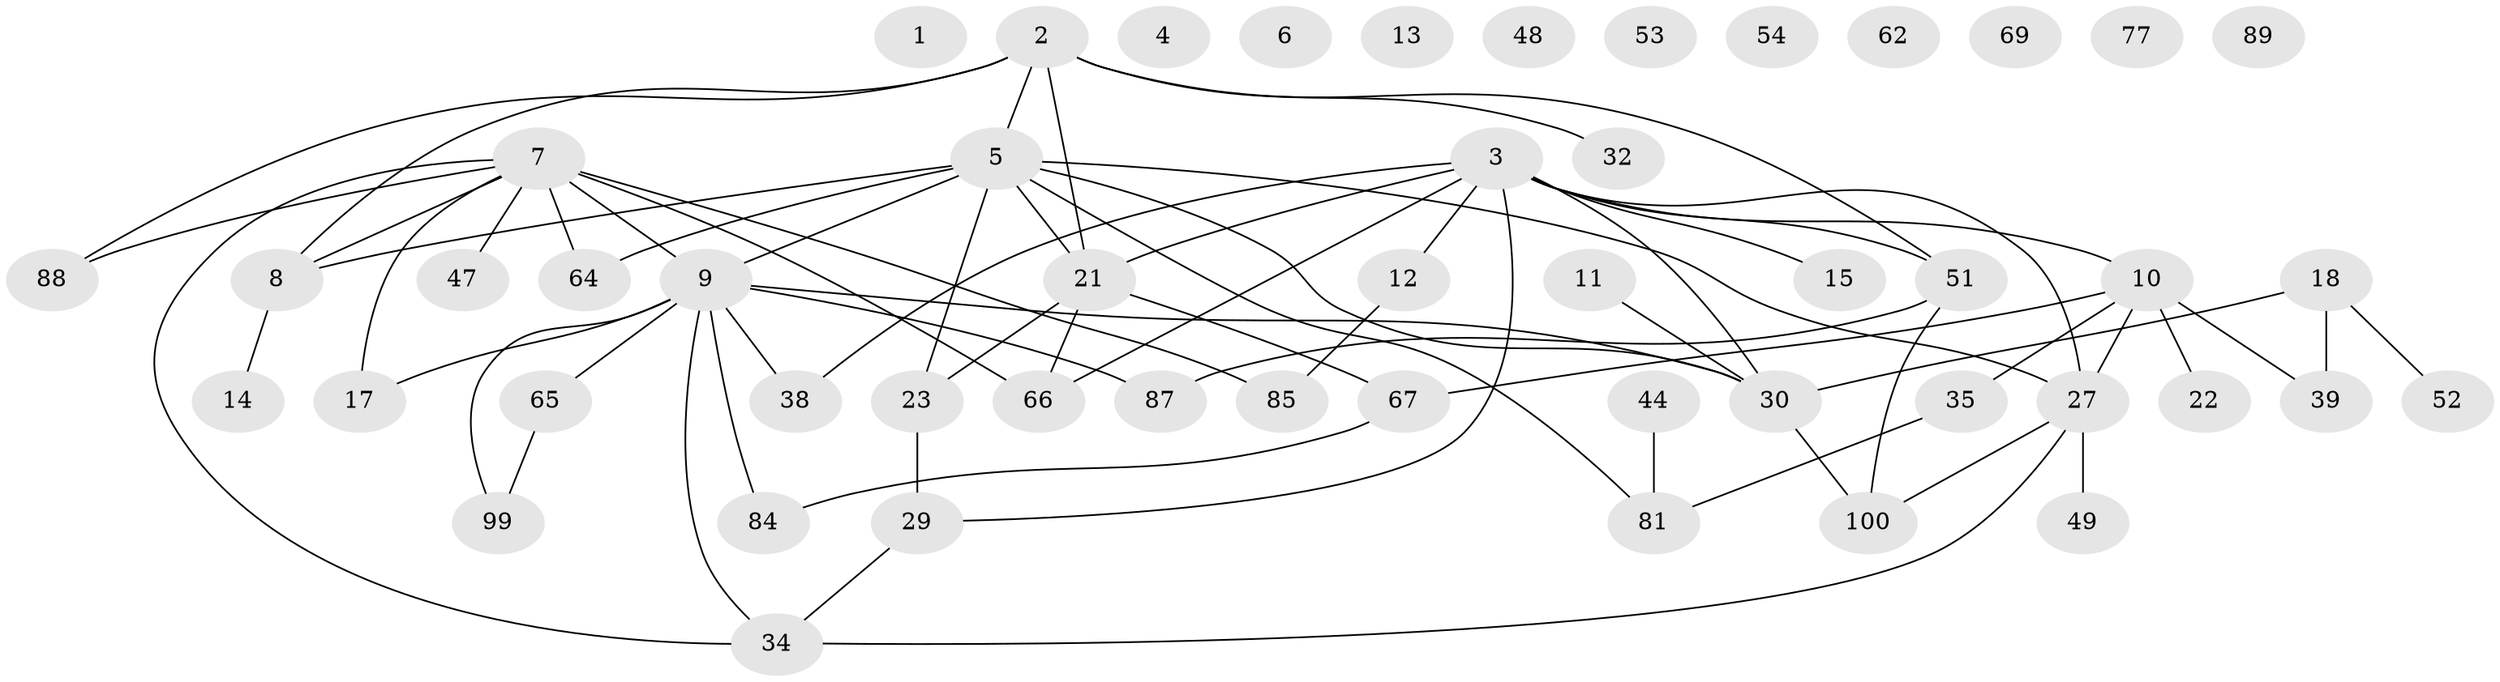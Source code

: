// original degree distribution, {0: 0.08, 2: 0.27, 3: 0.12, 4: 0.17, 5: 0.09, 1: 0.25, 7: 0.02}
// Generated by graph-tools (version 1.1) at 2025/13/03/09/25 04:13:08]
// undirected, 51 vertices, 67 edges
graph export_dot {
graph [start="1"]
  node [color=gray90,style=filled];
  1;
  2 [super="+31+50"];
  3 [super="+20+61+73"];
  4;
  5 [super="+25+45+70+93"];
  6;
  7 [super="+55+74+86+90+95"];
  8 [super="+83"];
  9 [super="+16+24+36"];
  10 [super="+40+92"];
  11 [super="+96"];
  12 [super="+19+42"];
  13 [super="+58"];
  14 [super="+37+97"];
  15;
  17 [super="+68"];
  18 [super="+46"];
  21 [super="+26+28+43+63+71+78"];
  22;
  23 [super="+41"];
  27 [super="+98"];
  29 [super="+33+59"];
  30 [super="+56+57"];
  32;
  34 [super="+82"];
  35 [super="+76"];
  38;
  39 [super="+60"];
  44 [super="+75"];
  47;
  48;
  49;
  51 [super="+94"];
  52;
  53 [super="+80"];
  54;
  62;
  64;
  65 [super="+72"];
  66;
  67 [super="+79"];
  69;
  77;
  81;
  84;
  85;
  87;
  88;
  89 [super="+91"];
  99;
  100;
  2 -- 21;
  2 -- 32;
  2 -- 88;
  2 -- 5;
  2 -- 8;
  2 -- 51;
  3 -- 66;
  3 -- 10;
  3 -- 38;
  3 -- 27;
  3 -- 15;
  3 -- 12;
  3 -- 21;
  3 -- 29;
  3 -- 30;
  3 -- 51;
  5 -- 64;
  5 -- 81;
  5 -- 30 [weight=2];
  5 -- 8;
  5 -- 9;
  5 -- 23 [weight=2];
  5 -- 21;
  5 -- 27;
  7 -- 9 [weight=2];
  7 -- 85;
  7 -- 47;
  7 -- 64;
  7 -- 66;
  7 -- 8;
  7 -- 88;
  7 -- 17;
  7 -- 34;
  8 -- 14;
  9 -- 99;
  9 -- 84;
  9 -- 38;
  9 -- 65;
  9 -- 87;
  9 -- 30;
  9 -- 17;
  9 -- 34;
  10 -- 35;
  10 -- 39;
  10 -- 27;
  10 -- 22;
  10 -- 67;
  11 -- 30;
  12 -- 85;
  18 -- 52;
  18 -- 30;
  18 -- 39;
  21 -- 66;
  21 -- 23;
  21 -- 67;
  23 -- 29;
  27 -- 49;
  27 -- 100;
  27 -- 34;
  29 -- 34;
  30 -- 100;
  35 -- 81;
  44 -- 81;
  51 -- 100;
  51 -- 87;
  65 -- 99;
  67 -- 84;
}
